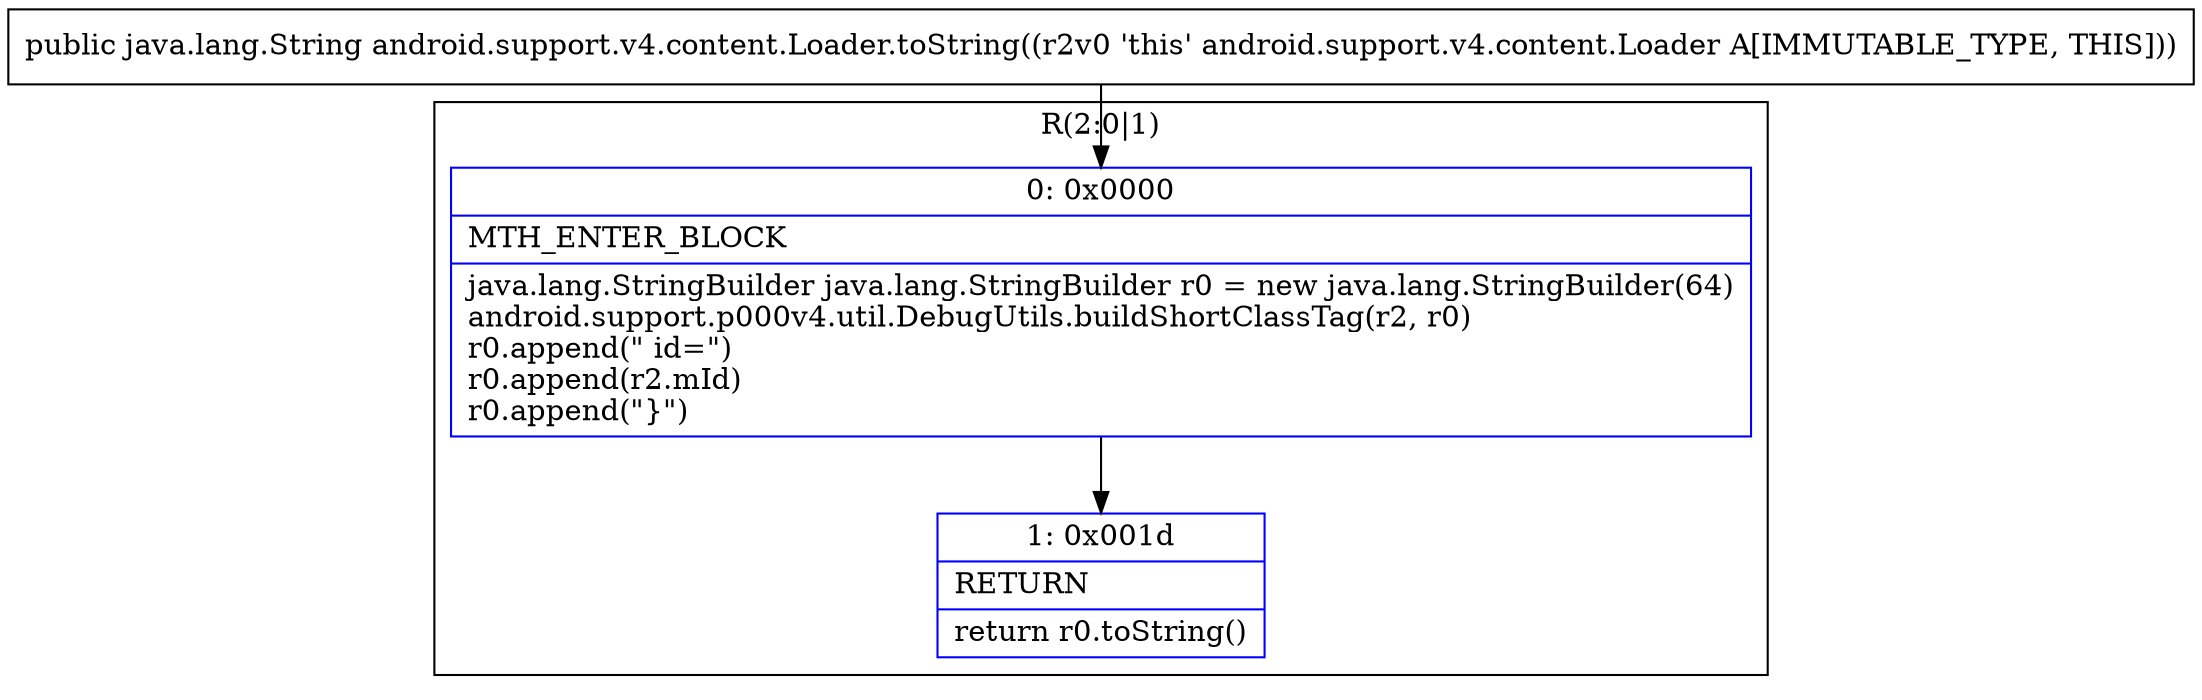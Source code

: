 digraph "CFG forandroid.support.v4.content.Loader.toString()Ljava\/lang\/String;" {
subgraph cluster_Region_2086083779 {
label = "R(2:0|1)";
node [shape=record,color=blue];
Node_0 [shape=record,label="{0\:\ 0x0000|MTH_ENTER_BLOCK\l|java.lang.StringBuilder java.lang.StringBuilder r0 = new java.lang.StringBuilder(64)\landroid.support.p000v4.util.DebugUtils.buildShortClassTag(r2, r0)\lr0.append(\" id=\")\lr0.append(r2.mId)\lr0.append(\"\}\")\l}"];
Node_1 [shape=record,label="{1\:\ 0x001d|RETURN\l|return r0.toString()\l}"];
}
MethodNode[shape=record,label="{public java.lang.String android.support.v4.content.Loader.toString((r2v0 'this' android.support.v4.content.Loader A[IMMUTABLE_TYPE, THIS])) }"];
MethodNode -> Node_0;
Node_0 -> Node_1;
}

